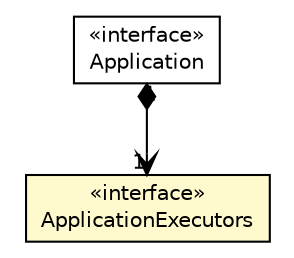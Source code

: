 #!/usr/local/bin/dot
#
# Class diagram 
# Generated by UMLGraph version R5_6-24-gf6e263 (http://www.umlgraph.org/)
#

digraph G {
	edge [fontname="Helvetica",fontsize=10,labelfontname="Helvetica",labelfontsize=10];
	node [fontname="Helvetica",fontsize=10,shape=plaintext];
	nodesep=0.25;
	ranksep=0.5;
	// io.werval.api.Application
	c5661 [label=<<table title="io.werval.api.Application" border="0" cellborder="1" cellspacing="0" cellpadding="2" port="p" href="./Application.html">
		<tr><td><table border="0" cellspacing="0" cellpadding="1">
<tr><td align="center" balign="center"> &#171;interface&#187; </td></tr>
<tr><td align="center" balign="center"> Application </td></tr>
		</table></td></tr>
		</table>>, URL="./Application.html", fontname="Helvetica", fontcolor="black", fontsize=10.0];
	// io.werval.api.ApplicationExecutors
	c5662 [label=<<table title="io.werval.api.ApplicationExecutors" border="0" cellborder="1" cellspacing="0" cellpadding="2" port="p" bgcolor="lemonChiffon" href="./ApplicationExecutors.html">
		<tr><td><table border="0" cellspacing="0" cellpadding="1">
<tr><td align="center" balign="center"> &#171;interface&#187; </td></tr>
<tr><td align="center" balign="center"> ApplicationExecutors </td></tr>
		</table></td></tr>
		</table>>, URL="./ApplicationExecutors.html", fontname="Helvetica", fontcolor="black", fontsize=10.0];
	// io.werval.api.Application NAVCOMPOSED io.werval.api.ApplicationExecutors
	c5661:p -> c5662:p [taillabel="1", label="", headlabel="1", fontname="Helvetica", fontcolor="black", fontsize=10.0, color="black", arrowhead=open, arrowtail=diamond, dir=both];
}


